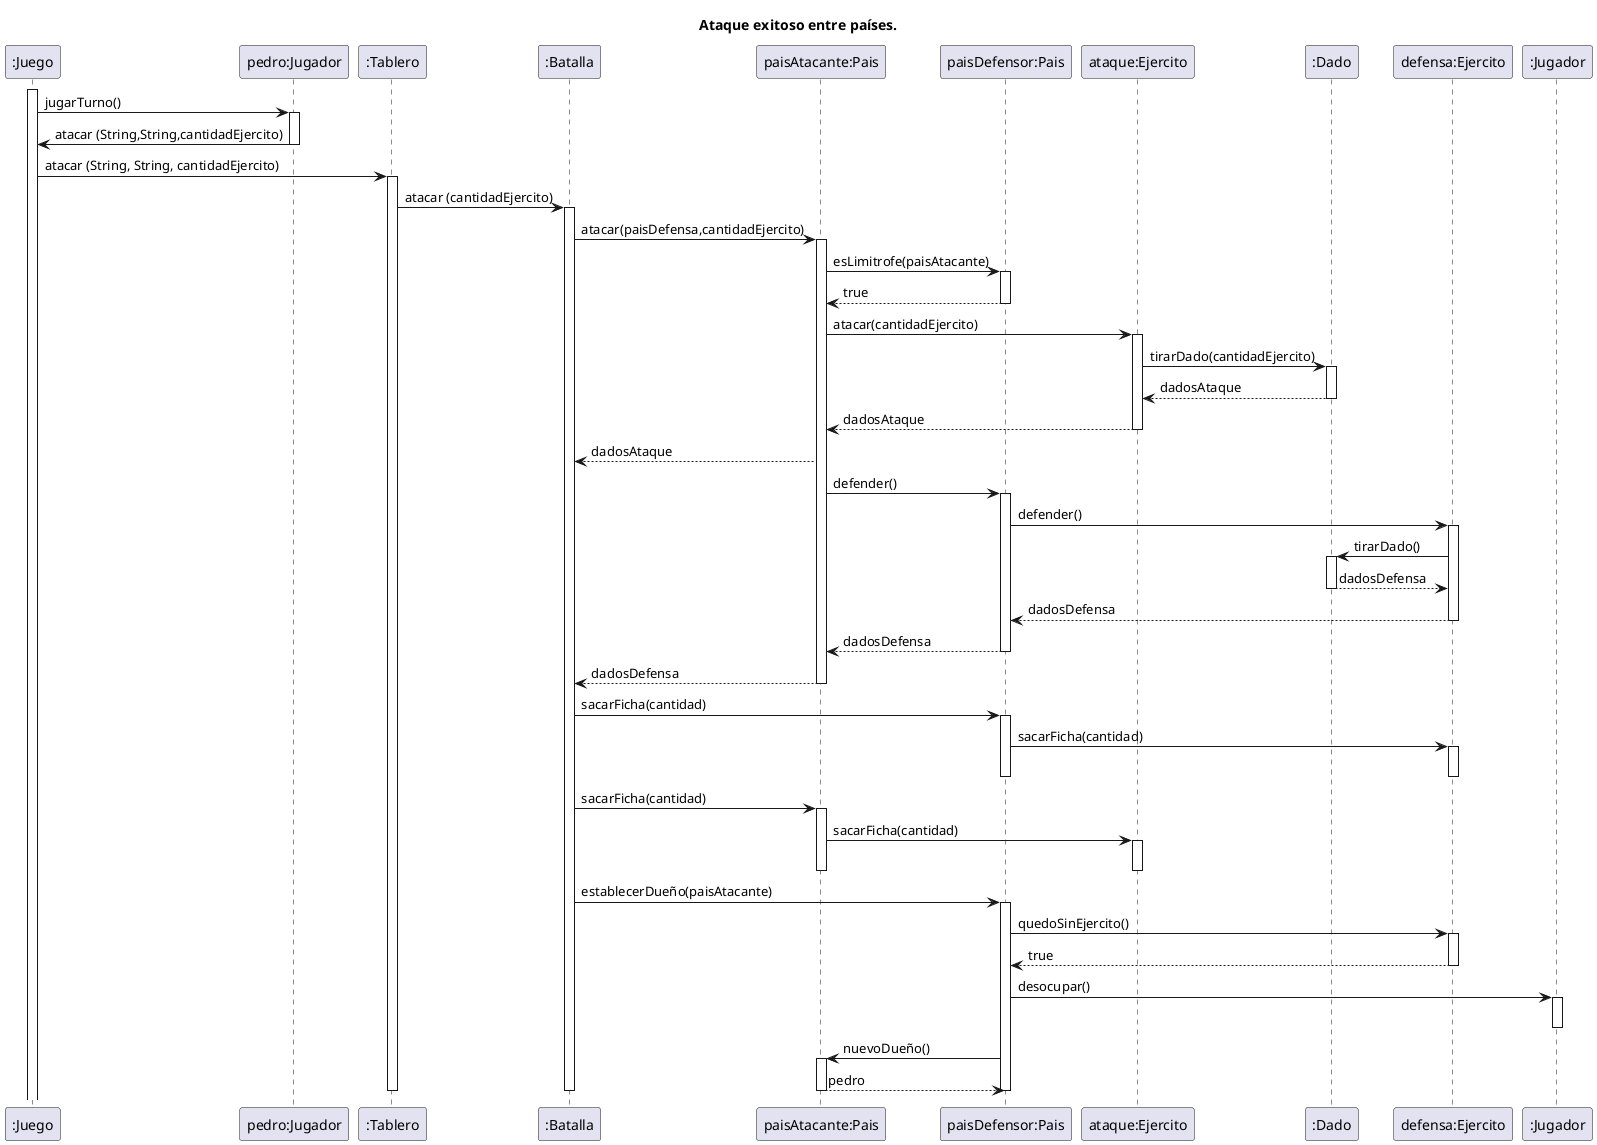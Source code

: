 @startuml
title: Ataque exitoso entre países.
activate ":Juego"
":Juego" -> "pedro:Jugador" : jugarTurno()
activate "pedro:Jugador"
"pedro:Jugador" -> ":Juego" : atacar (String,String,cantidadEjercito)
deactivate "pedro:Jugador"

":Juego" -> ":Tablero" : atacar (String, String, cantidadEjercito)
activate ":Tablero"
":Tablero" -> ":Batalla": atacar (cantidadEjercito)
activate ":Batalla"
":Batalla" -> "paisAtacante:Pais": atacar(paisDefensa,cantidadEjercito)
activate "paisAtacante:Pais"
"paisAtacante:Pais" -> "paisDefensor:Pais": esLimitrofe(paisAtacante)
activate "paisDefensor:Pais"
"paisDefensor:Pais" --> "paisAtacante:Pais": true
deactivate "paisDefensor:Pais"
"paisAtacante:Pais" -> "ataque:Ejercito": atacar(cantidadEjercito)
activate "ataque:Ejercito"
"ataque:Ejercito" -> ":Dado": tirarDado(cantidadEjercito)
activate ":Dado"
":Dado" --> "ataque:Ejercito": dadosAtaque
deactivate ":Dado"
"ataque:Ejercito" --> "paisAtacante:Pais": dadosAtaque
deactivate "ataque:Ejercito"
"paisAtacante:Pais" --> ":Batalla": dadosAtaque
"paisAtacante:Pais" -> "paisDefensor:Pais": defender()
activate "paisDefensor:Pais"
"paisDefensor:Pais" -> "defensa:Ejercito": defender()
activate "defensa:Ejercito"
"defensa:Ejercito" -> ":Dado": tirarDado()
activate ":Dado"
":Dado" --> "defensa:Ejercito": dadosDefensa
deactivate ":Dado"
"defensa:Ejercito" --> "paisDefensor:Pais": dadosDefensa
deactivate "defensa:Ejercito"
"paisDefensor:Pais" --> "paisAtacante:Pais": dadosDefensa
deactivate "paisDefensor:Pais"
"paisAtacante:Pais" --> ":Batalla": dadosDefensa

deactivate "paisAtacante:Pais"

":Batalla" -> "paisDefensor:Pais" : sacarFicha(cantidad)
            activate "paisDefensor:Pais"
"paisDefensor:Pais" -> "defensa:Ejercito": sacarFicha(cantidad)
activate "defensa:Ejercito"
deactivate "defensa:Ejercito"
deactivate "paisDefensor:Pais"

":Batalla" -> "paisAtacante:Pais" : sacarFicha(cantidad)
            activate "paisAtacante:Pais"
"paisAtacante:Pais" -> "ataque:Ejercito": sacarFicha(cantidad)
activate "ataque:Ejercito"
deactivate "ataque:Ejercito"
deactivate "paisAtacante:Pais"
":Batalla" -> "paisDefensor:Pais" : establecerDueño(paisAtacante)
            activate "paisDefensor:Pais"
"paisDefensor:Pais" -> "defensa:Ejercito": quedoSinEjercito()
activate "defensa:Ejercito"
"defensa:Ejercito" --> "paisDefensor:Pais": true
deactivate "defensa:Ejercito"


"paisDefensor:Pais" -> ":Jugador": desocupar()
activate ":Jugador"
deactivate ":Jugador"
"paisDefensor:Pais" -> "paisAtacante:Pais": nuevoDueño()
activate "paisAtacante:Pais"
"paisAtacante:Pais" --> "paisDefensor:Pais": pedro
deactivate "paisAtacante:Pais"
deactivate "paisDefensor:Pais"
deactivate ":Batalla"
deactivate ":Tablero"
deactivate "pedro:Jugador"
@enduml